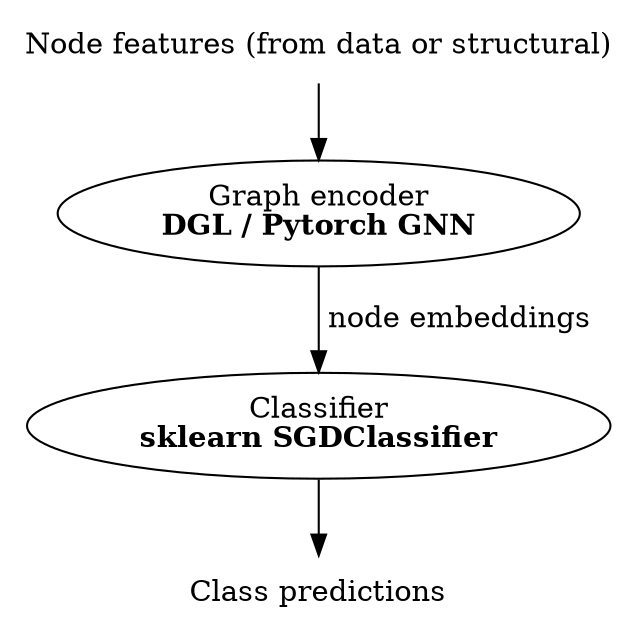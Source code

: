 digraph Model {


 _FEATS -> EMB
 EMB -> CLASSIFIER [label=" node embeddings"]
 CLASSIFIER ->  _RESULTS 


 _FEATS [shape=plaintext label="Node features (from data or structural)"]
 _RESULTS [shape=plaintext label="Class predictions"]

 EMB [ label=< Graph encoder <BR/> <B>DGL / Pytorch GNN</B> > ]
 CLASSIFIER [label=< Classifier <BR/> <B>sklearn SGDClassifier</B> >]

}
